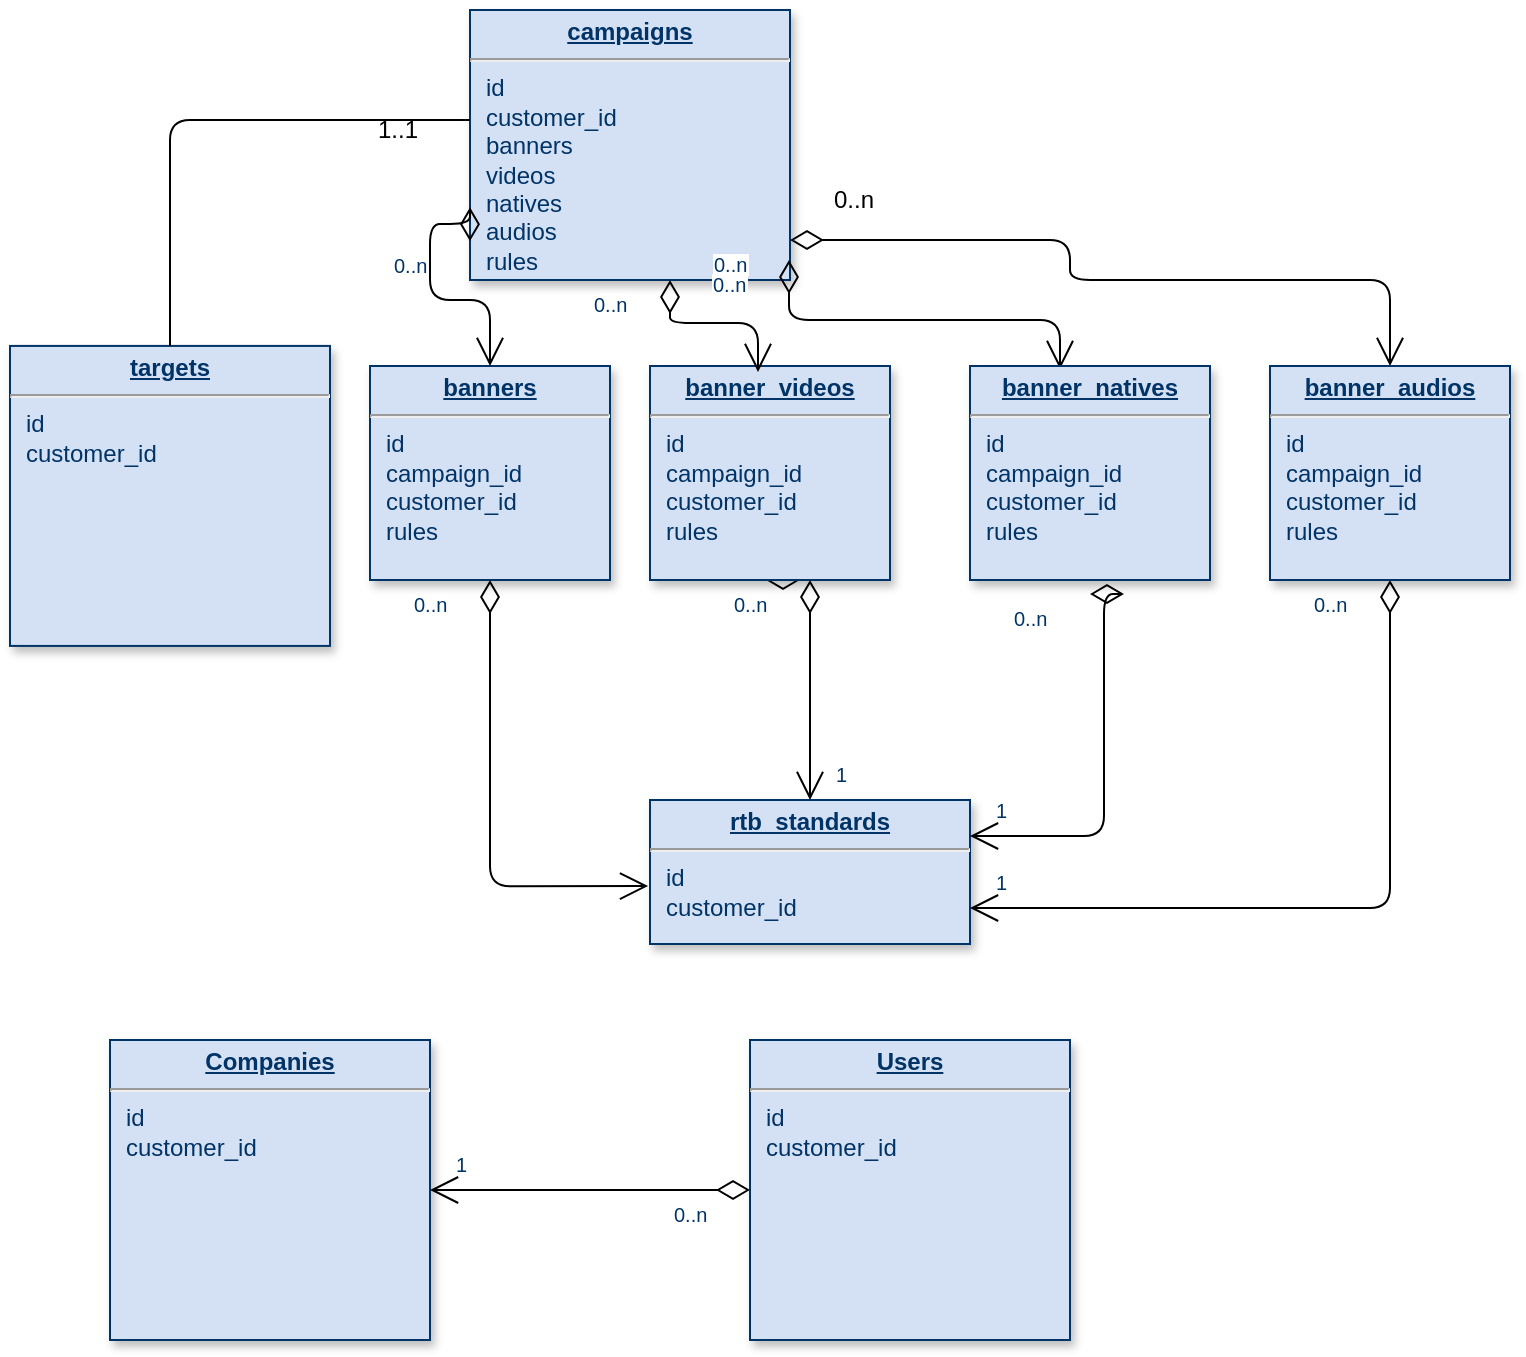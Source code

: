 <mxfile version="13.0.3" type="device"><diagram name="Page-1" id="efa7a0a1-bf9b-a30e-e6df-94a7791c09e9"><mxGraphModel dx="1350" dy="816" grid="1" gridSize="10" guides="1" tooltips="1" connect="1" arrows="1" fold="1" page="1" pageScale="1" pageWidth="826" pageHeight="1169" background="#ffffff" math="0" shadow="0"><root><mxCell id="0"/><mxCell id="1" parent="0"/><mxCell id="20" value="&lt;p style=&quot;margin: 0px ; margin-top: 4px ; text-align: center ; text-decoration: underline&quot;&gt;&lt;b&gt;campaigns&lt;/b&gt;&lt;/p&gt;&lt;hr&gt;&lt;p style=&quot;margin: 0px ; margin-left: 8px&quot;&gt;id&lt;/p&gt;&lt;p style=&quot;margin: 0px ; margin-left: 8px&quot;&gt;customer_id&lt;/p&gt;&lt;p style=&quot;margin: 0px ; margin-left: 8px&quot;&gt;banners&lt;/p&gt;&lt;p style=&quot;margin: 0px ; margin-left: 8px&quot;&gt;videos&lt;/p&gt;&lt;p style=&quot;margin: 0px ; margin-left: 8px&quot;&gt;natives&lt;/p&gt;&lt;p style=&quot;margin: 0px ; margin-left: 8px&quot;&gt;audios&lt;/p&gt;&lt;p style=&quot;margin: 0px ; margin-left: 8px&quot;&gt;rules&lt;/p&gt;&lt;p style=&quot;margin: 0px ; margin-left: 8px&quot;&gt;&lt;br&gt;&lt;/p&gt;" style="verticalAlign=top;align=left;overflow=fill;fontSize=12;fontFamily=Helvetica;html=1;strokeColor=#003366;shadow=1;fillColor=#D4E1F5;fontColor=#003366" parent="1" vertex="1"><mxGeometry x="230" y="15" width="160" height="135" as="geometry"/></mxCell><mxCell id="24" value="&lt;p style=&quot;margin: 0px ; margin-top: 4px ; text-align: center ; text-decoration: underline&quot;&gt;&lt;strong&gt;targets&lt;/strong&gt;&lt;/p&gt;&lt;hr&gt;&lt;p style=&quot;margin: 0px ; margin-left: 8px&quot;&gt;id&lt;/p&gt;&lt;p style=&quot;margin: 0px ; margin-left: 8px&quot;&gt;customer_id&lt;/p&gt;" style="verticalAlign=top;align=left;overflow=fill;fontSize=12;fontFamily=Helvetica;html=1;strokeColor=#003366;shadow=1;fillColor=#D4E1F5;fontColor=#003366" parent="1" vertex="1"><mxGeometry x="2.274e-13" y="182.96" width="160" height="150" as="geometry"/></mxCell><mxCell id="29" value="&lt;p style=&quot;margin: 0px ; margin-top: 4px ; text-align: center ; text-decoration: underline&quot;&gt;&lt;strong&gt;rtb_standards&lt;/strong&gt;&lt;/p&gt;&lt;hr&gt;&lt;p style=&quot;margin: 0px ; margin-left: 8px&quot;&gt;id&lt;/p&gt;&lt;p style=&quot;margin: 0px ; margin-left: 8px&quot;&gt;customer_id&lt;/p&gt;" style="verticalAlign=top;align=left;overflow=fill;fontSize=12;fontFamily=Helvetica;html=1;strokeColor=#003366;shadow=1;fillColor=#D4E1F5;fontColor=#003366" parent="1" vertex="1"><mxGeometry x="320" y="410.0" width="160" height="72" as="geometry"/></mxCell><mxCell id="MGDQsGyxX0W-YHxjJTBJ-118" value="&lt;p style=&quot;margin: 0px ; margin-top: 4px ; text-align: center ; text-decoration: underline&quot;&gt;&lt;b&gt;banners&lt;/b&gt;&lt;/p&gt;&lt;hr&gt;&lt;p style=&quot;margin: 0px ; margin-left: 8px&quot;&gt;id&lt;/p&gt;&lt;p style=&quot;margin: 0px ; margin-left: 8px&quot;&gt;campaign_id&lt;/p&gt;&lt;p style=&quot;margin: 0px ; margin-left: 8px&quot;&gt;customer_id&lt;/p&gt;&lt;p style=&quot;margin: 0px ; margin-left: 8px&quot;&gt;rules&lt;/p&gt;" style="verticalAlign=top;align=left;overflow=fill;fontSize=12;fontFamily=Helvetica;html=1;strokeColor=#003366;shadow=1;fillColor=#D4E1F5;fontColor=#003366" parent="1" vertex="1"><mxGeometry x="180" y="193" width="120" height="107" as="geometry"/></mxCell><mxCell id="MGDQsGyxX0W-YHxjJTBJ-147" value="" style="endArrow=open;endSize=12;startArrow=diamondThin;startSize=14;startFill=0;edgeStyle=orthogonalEdgeStyle;exitX=0;exitY=0.856;exitDx=0;exitDy=0;exitPerimeter=0;entryX=0.5;entryY=0;entryDx=0;entryDy=0;" parent="1" source="20" target="MGDQsGyxX0W-YHxjJTBJ-118" edge="1"><mxGeometry x="604.36" y="262" as="geometry"><mxPoint x="315" y="140" as="sourcePoint"/><mxPoint x="185" y="316.96" as="targetPoint"/><Array as="points"><mxPoint x="210" y="122"/><mxPoint x="210" y="160"/><mxPoint x="240" y="160"/></Array></mxGeometry></mxCell><mxCell id="MGDQsGyxX0W-YHxjJTBJ-148" value="0..n" style="resizable=0;align=left;verticalAlign=top;labelBackgroundColor=#ffffff;fontSize=10;strokeColor=#003366;shadow=1;fillColor=#D4E1F5;fontColor=#003366" parent="MGDQsGyxX0W-YHxjJTBJ-147" connectable="0" vertex="1"><mxGeometry x="-1" relative="1" as="geometry"><mxPoint x="-40" as="offset"/></mxGeometry></mxCell><mxCell id="MGDQsGyxX0W-YHxjJTBJ-149" value="" style="resizable=0;align=right;verticalAlign=top;labelBackgroundColor=#ffffff;fontSize=10;strokeColor=#003366;shadow=1;fillColor=#D4E1F5;fontColor=#003366" parent="MGDQsGyxX0W-YHxjJTBJ-147" connectable="0" vertex="1"><mxGeometry x="1" relative="1" as="geometry"><mxPoint x="20.0" y="-25.0" as="offset"/></mxGeometry></mxCell><mxCell id="MGDQsGyxX0W-YHxjJTBJ-151" value="" style="endArrow=none;html=1;exitX=0.5;exitY=0;exitDx=0;exitDy=0;" parent="1" source="24" edge="1"><mxGeometry width="50" height="50" relative="1" as="geometry"><mxPoint x="180" y="120" as="sourcePoint"/><mxPoint x="230" y="70" as="targetPoint"/><Array as="points"><mxPoint x="80" y="70"/></Array></mxGeometry></mxCell><mxCell id="MGDQsGyxX0W-YHxjJTBJ-152" value="1..1" style="text;html=1;resizable=0;points=[];autosize=1;align=left;verticalAlign=top;spacingTop=-4;" parent="1" vertex="1"><mxGeometry x="182" y="65" width="40" height="20" as="geometry"/></mxCell><mxCell id="MGDQsGyxX0W-YHxjJTBJ-153" value="" style="endArrow=open;endSize=12;startArrow=diamondThin;startSize=14;startFill=0;edgeStyle=orthogonalEdgeStyle;entryX=0.5;entryY=0;entryDx=0;entryDy=0;" parent="1" source="20" target="ao9kuAT4iG3KAMAgt_2S-31" edge="1"><mxGeometry x="904.36" y="258" as="geometry"><mxPoint x="530" y="118" as="sourcePoint"/><mxPoint x="580" y="193" as="targetPoint"/><Array as="points"><mxPoint x="530" y="130"/><mxPoint x="530" y="150"/><mxPoint x="690" y="150"/></Array></mxGeometry></mxCell><mxCell id="MGDQsGyxX0W-YHxjJTBJ-154" value="0..n" style="resizable=0;align=left;verticalAlign=top;labelBackgroundColor=#ffffff;fontSize=10;strokeColor=#003366;shadow=1;fillColor=#D4E1F5;fontColor=#003366" parent="MGDQsGyxX0W-YHxjJTBJ-153" connectable="0" vertex="1"><mxGeometry x="-1" relative="1" as="geometry"><mxPoint x="-40" as="offset"/></mxGeometry></mxCell><mxCell id="MGDQsGyxX0W-YHxjJTBJ-155" value="" style="resizable=0;align=right;verticalAlign=top;labelBackgroundColor=#ffffff;fontSize=10;strokeColor=#003366;shadow=1;fillColor=#D4E1F5;fontColor=#003366" parent="MGDQsGyxX0W-YHxjJTBJ-153" connectable="0" vertex="1"><mxGeometry x="1" relative="1" as="geometry"><mxPoint x="20.0" y="-25.0" as="offset"/></mxGeometry></mxCell><mxCell id="MGDQsGyxX0W-YHxjJTBJ-156" value="" style="endArrow=open;endSize=12;startArrow=diamondThin;startSize=14;startFill=0;edgeStyle=orthogonalEdgeStyle;exitX=0;exitY=0.856;exitDx=0;exitDy=0;exitPerimeter=0;entryX=0.375;entryY=0.014;entryDx=0;entryDy=0;entryPerimeter=0;" parent="1" target="ao9kuAT4iG3KAMAgt_2S-30" edge="1"><mxGeometry x="763.86" y="280" as="geometry"><mxPoint x="389.5" y="140" as="sourcePoint"/><mxPoint x="464.5" y="206" as="targetPoint"/><Array as="points"><mxPoint x="390" y="170"/><mxPoint x="525" y="170"/></Array></mxGeometry></mxCell><mxCell id="MGDQsGyxX0W-YHxjJTBJ-157" value="0..n" style="resizable=0;align=left;verticalAlign=top;labelBackgroundColor=#ffffff;fontSize=10;strokeColor=#003366;shadow=1;fillColor=#D4E1F5;fontColor=#003366" parent="MGDQsGyxX0W-YHxjJTBJ-156" connectable="0" vertex="1"><mxGeometry x="-1" relative="1" as="geometry"><mxPoint x="-40" as="offset"/></mxGeometry></mxCell><mxCell id="MGDQsGyxX0W-YHxjJTBJ-158" value="" style="resizable=0;align=right;verticalAlign=top;labelBackgroundColor=#ffffff;fontSize=10;strokeColor=#003366;shadow=1;fillColor=#D4E1F5;fontColor=#003366" parent="MGDQsGyxX0W-YHxjJTBJ-156" connectable="0" vertex="1"><mxGeometry x="1" relative="1" as="geometry"><mxPoint x="20.0" y="-25.0" as="offset"/></mxGeometry></mxCell><mxCell id="MGDQsGyxX0W-YHxjJTBJ-165" value="" style="endArrow=open;endSize=12;startArrow=diamondThin;startSize=14;startFill=0;edgeStyle=orthogonalEdgeStyle;entryX=1;entryY=0.75;entryDx=0;entryDy=0;exitX=0.5;exitY=1;exitDx=0;exitDy=0;" parent="1" target="29" edge="1" source="ao9kuAT4iG3KAMAgt_2S-31"><mxGeometry x="1088.36" y="404" as="geometry"><mxPoint x="690" y="310" as="sourcePoint"/><mxPoint x="520" y="349" as="targetPoint"/><Array as="points"><mxPoint x="690" y="464"/></Array></mxGeometry></mxCell><mxCell id="MGDQsGyxX0W-YHxjJTBJ-166" value="0..n" style="resizable=0;align=left;verticalAlign=top;labelBackgroundColor=#ffffff;fontSize=10;strokeColor=#003366;shadow=1;fillColor=#D4E1F5;fontColor=#003366" parent="MGDQsGyxX0W-YHxjJTBJ-165" connectable="0" vertex="1"><mxGeometry x="-1" relative="1" as="geometry"><mxPoint x="-40" as="offset"/></mxGeometry></mxCell><mxCell id="MGDQsGyxX0W-YHxjJTBJ-167" value="1" style="resizable=0;align=right;verticalAlign=top;labelBackgroundColor=#ffffff;fontSize=10;strokeColor=#003366;shadow=1;fillColor=#D4E1F5;fontColor=#003366" parent="MGDQsGyxX0W-YHxjJTBJ-165" connectable="0" vertex="1"><mxGeometry x="1" relative="1" as="geometry"><mxPoint x="20.0" y="-25.0" as="offset"/></mxGeometry></mxCell><mxCell id="MGDQsGyxX0W-YHxjJTBJ-175" value="0..n" style="text;html=1;resizable=0;points=[];autosize=1;align=left;verticalAlign=top;spacingTop=-4;direction=south;" parent="1" vertex="1"><mxGeometry x="410" y="100" width="20" height="40" as="geometry"/></mxCell><mxCell id="ao9kuAT4iG3KAMAgt_2S-30" value="&lt;p style=&quot;margin: 0px ; margin-top: 4px ; text-align: center ; text-decoration: underline&quot;&gt;&lt;b&gt;banner_natives&lt;/b&gt;&lt;/p&gt;&lt;hr&gt;&lt;p style=&quot;margin: 0px ; margin-left: 8px&quot;&gt;id&lt;/p&gt;&lt;p style=&quot;margin: 0px ; margin-left: 8px&quot;&gt;campaign_id&lt;/p&gt;&lt;p style=&quot;margin: 0px ; margin-left: 8px&quot;&gt;customer_id&lt;/p&gt;&lt;p style=&quot;margin: 0px ; margin-left: 8px&quot;&gt;rules&lt;/p&gt;" style="verticalAlign=top;align=left;overflow=fill;fontSize=12;fontFamily=Helvetica;html=1;strokeColor=#003366;shadow=1;fillColor=#D4E1F5;fontColor=#003366" parent="1" vertex="1"><mxGeometry x="480" y="193" width="120" height="107" as="geometry"/></mxCell><mxCell id="ao9kuAT4iG3KAMAgt_2S-31" value="&lt;p style=&quot;margin: 0px ; margin-top: 4px ; text-align: center ; text-decoration: underline&quot;&gt;&lt;b&gt;banner_audios&lt;/b&gt;&lt;/p&gt;&lt;hr&gt;&lt;p style=&quot;margin: 0px ; margin-left: 8px&quot;&gt;id&lt;/p&gt;&lt;p style=&quot;margin: 0px ; margin-left: 8px&quot;&gt;campaign_id&lt;/p&gt;&lt;p style=&quot;margin: 0px ; margin-left: 8px&quot;&gt;customer_id&lt;/p&gt;&lt;p style=&quot;margin: 0px ; margin-left: 8px&quot;&gt;rules&lt;/p&gt;" style="verticalAlign=top;align=left;overflow=fill;fontSize=12;fontFamily=Helvetica;html=1;strokeColor=#003366;shadow=1;fillColor=#D4E1F5;fontColor=#003366" parent="1" vertex="1"><mxGeometry x="630" y="193" width="120" height="107" as="geometry"/></mxCell><mxCell id="ao9kuAT4iG3KAMAgt_2S-35" value="" style="endArrow=open;endSize=12;startArrow=diamondThin;startSize=14;startFill=0;edgeStyle=orthogonalEdgeStyle;entryX=1;entryY=0.25;entryDx=0;entryDy=0;" parent="1" target="29" edge="1"><mxGeometry x="1128.36" y="550" as="geometry"><mxPoint x="540" y="307" as="sourcePoint"/><mxPoint x="490" y="470" as="targetPoint"/><Array as="points"><mxPoint x="547" y="428"/></Array></mxGeometry></mxCell><mxCell id="ao9kuAT4iG3KAMAgt_2S-36" value="0..n" style="resizable=0;align=left;verticalAlign=top;labelBackgroundColor=#ffffff;fontSize=10;strokeColor=#003366;shadow=1;fillColor=#D4E1F5;fontColor=#003366" parent="ao9kuAT4iG3KAMAgt_2S-35" connectable="0" vertex="1"><mxGeometry x="-1" relative="1" as="geometry"><mxPoint x="-40" as="offset"/></mxGeometry></mxCell><mxCell id="ao9kuAT4iG3KAMAgt_2S-37" value="1" style="resizable=0;align=right;verticalAlign=top;labelBackgroundColor=#ffffff;fontSize=10;strokeColor=#003366;shadow=1;fillColor=#D4E1F5;fontColor=#003366" parent="ao9kuAT4iG3KAMAgt_2S-35" connectable="0" vertex="1"><mxGeometry x="1" relative="1" as="geometry"><mxPoint x="20.0" y="-25.0" as="offset"/></mxGeometry></mxCell><mxCell id="ao9kuAT4iG3KAMAgt_2S-44" value="" style="endArrow=open;endSize=12;startArrow=diamondThin;startSize=14;startFill=0;edgeStyle=orthogonalEdgeStyle;entryX=-0.006;entryY=0.598;entryDx=0;entryDy=0;entryPerimeter=0;" parent="1" target="29" edge="1"><mxGeometry x="1214.36" y="256.97" as="geometry"><mxPoint x="240" y="300" as="sourcePoint"/><mxPoint x="264" y="321.958" as="targetPoint"/><Array as="points"><mxPoint x="240" y="453"/></Array></mxGeometry></mxCell><mxCell id="ao9kuAT4iG3KAMAgt_2S-45" value="0..n" style="resizable=0;align=left;verticalAlign=top;labelBackgroundColor=#ffffff;fontSize=10;strokeColor=#003366;shadow=1;fillColor=#D4E1F5;fontColor=#003366" parent="ao9kuAT4iG3KAMAgt_2S-44" connectable="0" vertex="1"><mxGeometry x="-1" relative="1" as="geometry"><mxPoint x="-40" as="offset"/></mxGeometry></mxCell><mxCell id="ao9kuAT4iG3KAMAgt_2S-46" value="" style="resizable=0;align=right;verticalAlign=top;labelBackgroundColor=#ffffff;fontSize=10;strokeColor=#003366;shadow=1;fillColor=#D4E1F5;fontColor=#003366" parent="ao9kuAT4iG3KAMAgt_2S-44" connectable="0" vertex="1"><mxGeometry x="1" relative="1" as="geometry"><mxPoint x="20.0" y="-25.0" as="offset"/></mxGeometry></mxCell><mxCell id="_VueiU2IzEkilQZX8iJi-29" value="" style="endArrow=open;endSize=12;startArrow=diamondThin;startSize=14;startFill=0;edgeStyle=orthogonalEdgeStyle;entryX=0.45;entryY=0.028;entryDx=0;entryDy=0;entryPerimeter=0;exitX=0.625;exitY=1;exitDx=0;exitDy=0;exitPerimeter=0;" edge="1" parent="1" source="MGDQsGyxX0W-YHxjJTBJ-121"><mxGeometry x="1304.36" y="157.97" as="geometry"><mxPoint x="330" y="160" as="sourcePoint"/><mxPoint x="354" y="222.958" as="targetPoint"/><Array as="points"><mxPoint x="330" y="198"/><mxPoint x="354" y="198"/></Array></mxGeometry></mxCell><mxCell id="_VueiU2IzEkilQZX8iJi-31" value="" style="resizable=0;align=right;verticalAlign=top;labelBackgroundColor=#ffffff;fontSize=10;strokeColor=#003366;shadow=1;fillColor=#D4E1F5;fontColor=#003366" connectable="0" vertex="1" parent="_VueiU2IzEkilQZX8iJi-29"><mxGeometry x="1" relative="1" as="geometry"><mxPoint x="20.0" y="-25.0" as="offset"/></mxGeometry></mxCell><mxCell id="MGDQsGyxX0W-YHxjJTBJ-121" value="&lt;p style=&quot;margin: 0px ; margin-top: 4px ; text-align: center ; text-decoration: underline&quot;&gt;&lt;b&gt;banner_videos&lt;/b&gt;&lt;/p&gt;&lt;hr&gt;&lt;p style=&quot;margin: 0px ; margin-left: 8px&quot;&gt;id&lt;/p&gt;&lt;p style=&quot;margin: 0px ; margin-left: 8px&quot;&gt;campaign_id&lt;/p&gt;&lt;p style=&quot;margin: 0px ; margin-left: 8px&quot;&gt;customer_id&lt;/p&gt;&lt;p style=&quot;margin: 0px ; margin-left: 8px&quot;&gt;rules&lt;/p&gt;" style="verticalAlign=top;align=left;overflow=fill;fontSize=12;fontFamily=Helvetica;html=1;strokeColor=#003366;shadow=1;fillColor=#D4E1F5;fontColor=#003366" parent="1" vertex="1"><mxGeometry x="320" y="193" width="120" height="107" as="geometry"/></mxCell><mxCell id="_VueiU2IzEkilQZX8iJi-32" value="" style="endArrow=open;endSize=12;startArrow=diamondThin;startSize=14;startFill=0;edgeStyle=orthogonalEdgeStyle;entryX=0.45;entryY=0.028;entryDx=0;entryDy=0;entryPerimeter=0;exitX=0.625;exitY=1;exitDx=0;exitDy=0;exitPerimeter=0;" edge="1" parent="1" source="20" target="MGDQsGyxX0W-YHxjJTBJ-121"><mxGeometry x="1304.36" y="157.97" as="geometry"><mxPoint x="330" y="150" as="sourcePoint"/><mxPoint x="354" y="222.958" as="targetPoint"/><Array as="points"/></mxGeometry></mxCell><mxCell id="_VueiU2IzEkilQZX8iJi-33" value="0..n" style="resizable=0;align=left;verticalAlign=top;labelBackgroundColor=#ffffff;fontSize=10;strokeColor=#003366;shadow=1;fillColor=#D4E1F5;fontColor=#003366" connectable="0" vertex="1" parent="_VueiU2IzEkilQZX8iJi-32"><mxGeometry x="-1" relative="1" as="geometry"><mxPoint x="-40" as="offset"/></mxGeometry></mxCell><mxCell id="_VueiU2IzEkilQZX8iJi-34" value="" style="resizable=0;align=right;verticalAlign=top;labelBackgroundColor=#ffffff;fontSize=10;strokeColor=#003366;shadow=1;fillColor=#D4E1F5;fontColor=#003366" connectable="0" vertex="1" parent="_VueiU2IzEkilQZX8iJi-32"><mxGeometry x="1" relative="1" as="geometry"><mxPoint x="20.0" y="-25.0" as="offset"/></mxGeometry></mxCell><mxCell id="_VueiU2IzEkilQZX8iJi-38" value="" style="endArrow=open;endSize=12;startArrow=diamondThin;startSize=14;startFill=0;edgeStyle=orthogonalEdgeStyle;entryX=1;entryY=0.75;entryDx=0;entryDy=0;" edge="1" parent="1"><mxGeometry x="1008.36" y="350" as="geometry"><mxPoint x="400" y="300" as="sourcePoint"/><mxPoint x="400" y="410" as="targetPoint"/><Array as="points"><mxPoint x="400" y="300"/></Array></mxGeometry></mxCell><mxCell id="_VueiU2IzEkilQZX8iJi-39" value="0..n" style="resizable=0;align=left;verticalAlign=top;labelBackgroundColor=#ffffff;fontSize=10;strokeColor=#003366;shadow=1;fillColor=#D4E1F5;fontColor=#003366" connectable="0" vertex="1" parent="_VueiU2IzEkilQZX8iJi-38"><mxGeometry x="-1" relative="1" as="geometry"><mxPoint x="-40" as="offset"/></mxGeometry></mxCell><mxCell id="_VueiU2IzEkilQZX8iJi-40" value="1" style="resizable=0;align=right;verticalAlign=top;labelBackgroundColor=#ffffff;fontSize=10;strokeColor=#003366;shadow=1;fillColor=#D4E1F5;fontColor=#003366" connectable="0" vertex="1" parent="_VueiU2IzEkilQZX8iJi-38"><mxGeometry x="1" relative="1" as="geometry"><mxPoint x="20.0" y="-25.0" as="offset"/></mxGeometry></mxCell><mxCell id="_VueiU2IzEkilQZX8iJi-42" value="&lt;p style=&quot;margin: 0px ; margin-top: 4px ; text-align: center ; text-decoration: underline&quot;&gt;&lt;b&gt;Companies&lt;/b&gt;&lt;/p&gt;&lt;hr&gt;&lt;p style=&quot;margin: 0px ; margin-left: 8px&quot;&gt;id&lt;/p&gt;&lt;p style=&quot;margin: 0px ; margin-left: 8px&quot;&gt;customer_id&lt;/p&gt;" style="verticalAlign=top;align=left;overflow=fill;fontSize=12;fontFamily=Helvetica;html=1;strokeColor=#003366;shadow=1;fillColor=#D4E1F5;fontColor=#003366" vertex="1" parent="1"><mxGeometry x="50" y="530" width="160" height="150" as="geometry"/></mxCell><mxCell id="_VueiU2IzEkilQZX8iJi-43" value="&lt;p style=&quot;margin: 0px ; margin-top: 4px ; text-align: center ; text-decoration: underline&quot;&gt;&lt;b&gt;Users&lt;/b&gt;&lt;/p&gt;&lt;hr&gt;&lt;p style=&quot;margin: 0px ; margin-left: 8px&quot;&gt;id&lt;/p&gt;&lt;p style=&quot;margin: 0px ; margin-left: 8px&quot;&gt;customer_id&lt;/p&gt;" style="verticalAlign=top;align=left;overflow=fill;fontSize=12;fontFamily=Helvetica;html=1;strokeColor=#003366;shadow=1;fillColor=#D4E1F5;fontColor=#003366" vertex="1" parent="1"><mxGeometry x="370" y="530" width="160" height="150" as="geometry"/></mxCell><mxCell id="_VueiU2IzEkilQZX8iJi-44" value="" style="endArrow=open;endSize=12;startArrow=diamondThin;startSize=14;startFill=0;edgeStyle=orthogonalEdgeStyle;exitX=0;exitY=0.5;exitDx=0;exitDy=0;" edge="1" parent="1" source="_VueiU2IzEkilQZX8iJi-43" target="_VueiU2IzEkilQZX8iJi-42"><mxGeometry x="878.36" y="620" as="geometry"><mxPoint x="270" y="570" as="sourcePoint"/><mxPoint x="270" y="680" as="targetPoint"/><Array as="points"/></mxGeometry></mxCell><mxCell id="_VueiU2IzEkilQZX8iJi-45" value="0..n" style="resizable=0;align=left;verticalAlign=top;labelBackgroundColor=#ffffff;fontSize=10;strokeColor=#003366;shadow=1;fillColor=#D4E1F5;fontColor=#003366" connectable="0" vertex="1" parent="_VueiU2IzEkilQZX8iJi-44"><mxGeometry x="-1" relative="1" as="geometry"><mxPoint x="-40" as="offset"/></mxGeometry></mxCell><mxCell id="_VueiU2IzEkilQZX8iJi-46" value="1" style="resizable=0;align=right;verticalAlign=top;labelBackgroundColor=#ffffff;fontSize=10;strokeColor=#003366;shadow=1;fillColor=#D4E1F5;fontColor=#003366" connectable="0" vertex="1" parent="_VueiU2IzEkilQZX8iJi-44"><mxGeometry x="1" relative="1" as="geometry"><mxPoint x="20.0" y="-25.0" as="offset"/></mxGeometry></mxCell></root></mxGraphModel></diagram></mxfile>